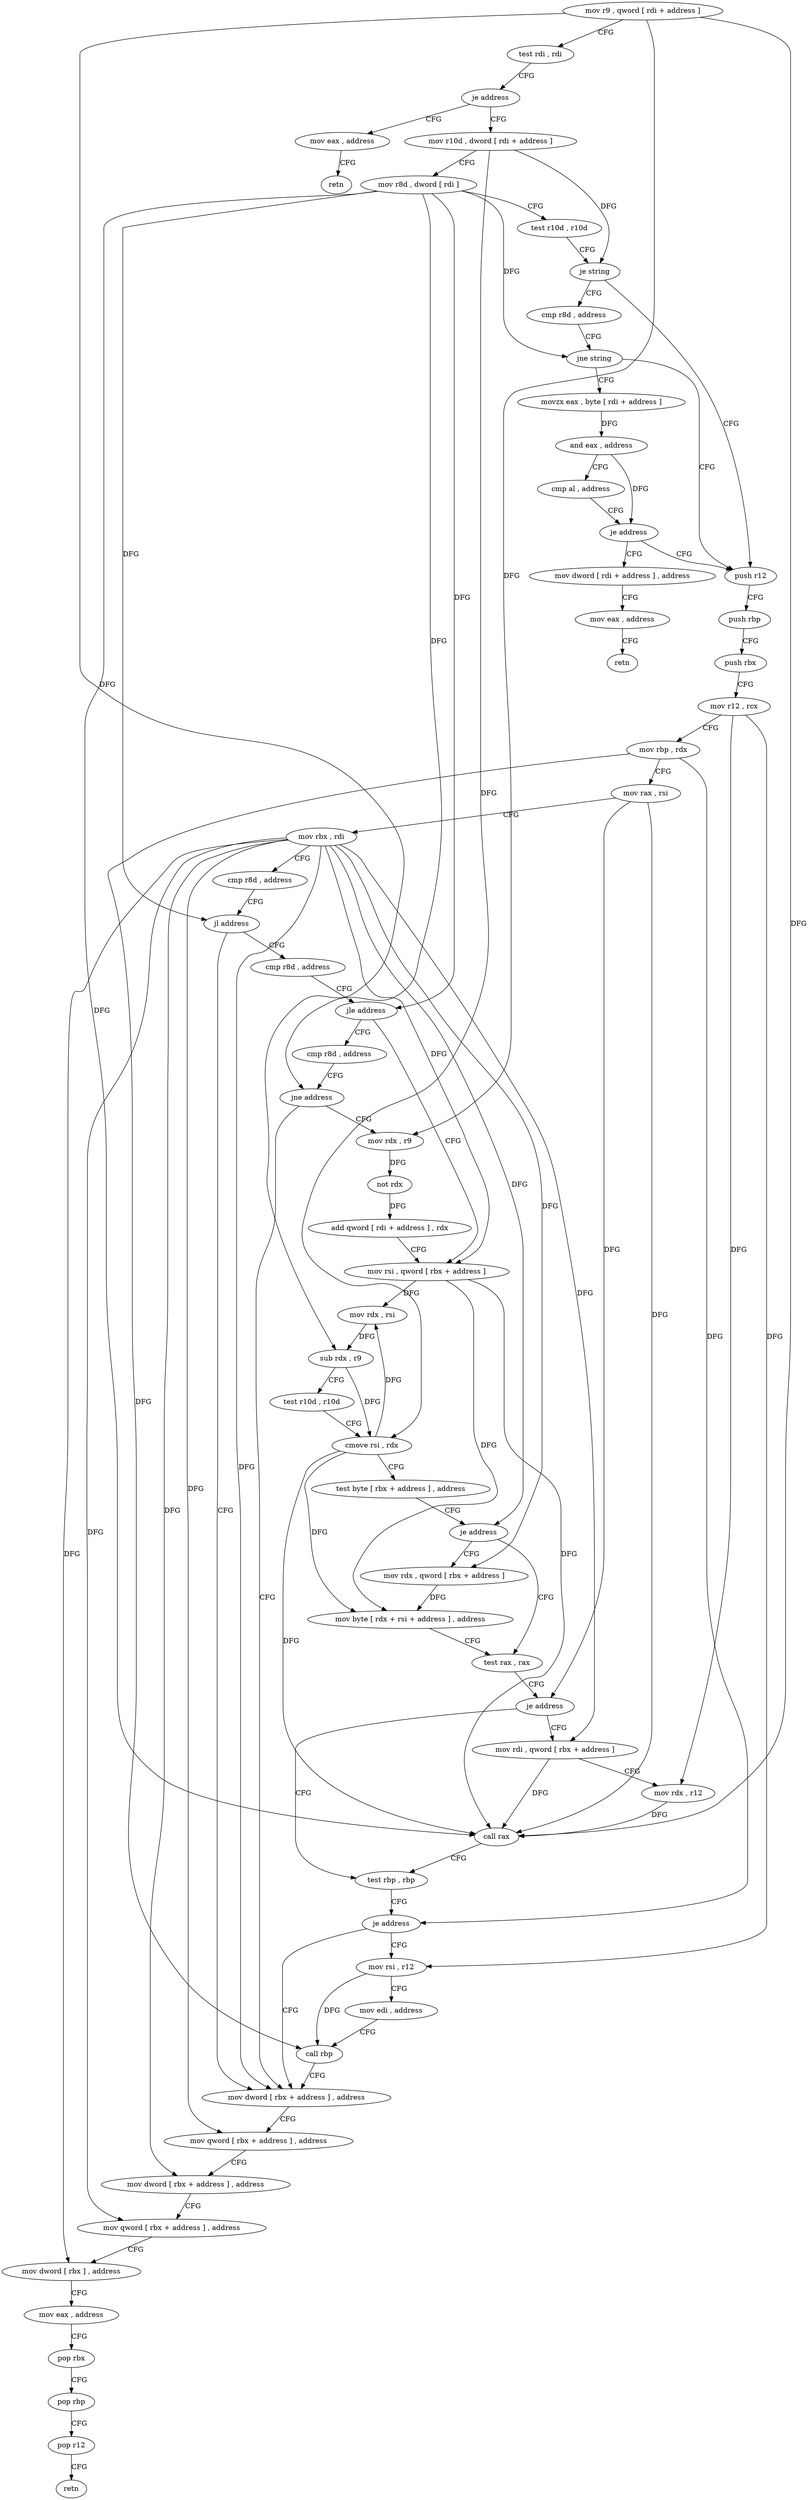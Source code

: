 digraph "func" {
"4305155" [label = "mov r9 , qword [ rdi + address ]" ]
"4305159" [label = "test rdi , rdi" ]
"4305162" [label = "je address" ]
"4305365" [label = "mov eax , address" ]
"4305168" [label = "mov r10d , dword [ rdi + address ]" ]
"4305370" [label = "retn" ]
"4305172" [label = "mov r8d , dword [ rdi ]" ]
"4305175" [label = "test r10d , r10d" ]
"4305178" [label = "je string" ]
"4305201" [label = "push r12" ]
"4305180" [label = "cmp r8d , address" ]
"4305203" [label = "push rbp" ]
"4305204" [label = "push rbx" ]
"4305205" [label = "mov r12 , rcx" ]
"4305208" [label = "mov rbp , rdx" ]
"4305211" [label = "mov rax , rsi" ]
"4305214" [label = "mov rbx , rdi" ]
"4305217" [label = "cmp r8d , address" ]
"4305221" [label = "jl address" ]
"4305306" [label = "mov dword [ rbx + address ] , address" ]
"4305223" [label = "cmp r8d , address" ]
"4305184" [label = "jne string" ]
"4305186" [label = "movzx eax , byte [ rdi + address ]" ]
"4305313" [label = "mov qword [ rbx + address ] , address" ]
"4305321" [label = "mov dword [ rbx + address ] , address" ]
"4305328" [label = "mov qword [ rbx + address ] , address" ]
"4305336" [label = "mov dword [ rbx ] , address" ]
"4305342" [label = "mov eax , address" ]
"4305347" [label = "pop rbx" ]
"4305348" [label = "pop rbp" ]
"4305349" [label = "pop r12" ]
"4305351" [label = "retn" ]
"4305227" [label = "jle address" ]
"4305245" [label = "mov rsi , qword [ rbx + address ]" ]
"4305229" [label = "cmp r8d , address" ]
"4305190" [label = "and eax , address" ]
"4305193" [label = "cmp al , address" ]
"4305195" [label = "je address" ]
"4305352" [label = "mov dword [ rdi + address ] , address" ]
"4305249" [label = "mov rdx , rsi" ]
"4305252" [label = "sub rdx , r9" ]
"4305255" [label = "test r10d , r10d" ]
"4305258" [label = "cmove rsi , rdx" ]
"4305262" [label = "test byte [ rbx + address ] , address" ]
"4305266" [label = "je address" ]
"4305277" [label = "test rax , rax" ]
"4305268" [label = "mov rdx , qword [ rbx + address ]" ]
"4305233" [label = "jne address" ]
"4305235" [label = "mov rdx , r9" ]
"4305359" [label = "mov eax , address" ]
"4305364" [label = "retn" ]
"4305280" [label = "je address" ]
"4305291" [label = "test rbp , rbp" ]
"4305282" [label = "mov rdi , qword [ rbx + address ]" ]
"4305272" [label = "mov byte [ rdx + rsi + address ] , address" ]
"4305238" [label = "not rdx" ]
"4305241" [label = "add qword [ rdi + address ] , rdx" ]
"4305294" [label = "je address" ]
"4305296" [label = "mov rsi , r12" ]
"4305286" [label = "mov rdx , r12" ]
"4305289" [label = "call rax" ]
"4305299" [label = "mov edi , address" ]
"4305304" [label = "call rbp" ]
"4305155" -> "4305159" [ label = "CFG" ]
"4305155" -> "4305252" [ label = "DFG" ]
"4305155" -> "4305235" [ label = "DFG" ]
"4305155" -> "4305289" [ label = "DFG" ]
"4305159" -> "4305162" [ label = "CFG" ]
"4305162" -> "4305365" [ label = "CFG" ]
"4305162" -> "4305168" [ label = "CFG" ]
"4305365" -> "4305370" [ label = "CFG" ]
"4305168" -> "4305172" [ label = "CFG" ]
"4305168" -> "4305178" [ label = "DFG" ]
"4305168" -> "4305258" [ label = "DFG" ]
"4305172" -> "4305175" [ label = "CFG" ]
"4305172" -> "4305221" [ label = "DFG" ]
"4305172" -> "4305184" [ label = "DFG" ]
"4305172" -> "4305227" [ label = "DFG" ]
"4305172" -> "4305233" [ label = "DFG" ]
"4305172" -> "4305289" [ label = "DFG" ]
"4305175" -> "4305178" [ label = "CFG" ]
"4305178" -> "4305201" [ label = "CFG" ]
"4305178" -> "4305180" [ label = "CFG" ]
"4305201" -> "4305203" [ label = "CFG" ]
"4305180" -> "4305184" [ label = "CFG" ]
"4305203" -> "4305204" [ label = "CFG" ]
"4305204" -> "4305205" [ label = "CFG" ]
"4305205" -> "4305208" [ label = "CFG" ]
"4305205" -> "4305286" [ label = "DFG" ]
"4305205" -> "4305296" [ label = "DFG" ]
"4305208" -> "4305211" [ label = "CFG" ]
"4305208" -> "4305294" [ label = "DFG" ]
"4305208" -> "4305304" [ label = "DFG" ]
"4305211" -> "4305214" [ label = "CFG" ]
"4305211" -> "4305280" [ label = "DFG" ]
"4305211" -> "4305289" [ label = "DFG" ]
"4305214" -> "4305217" [ label = "CFG" ]
"4305214" -> "4305306" [ label = "DFG" ]
"4305214" -> "4305313" [ label = "DFG" ]
"4305214" -> "4305321" [ label = "DFG" ]
"4305214" -> "4305328" [ label = "DFG" ]
"4305214" -> "4305336" [ label = "DFG" ]
"4305214" -> "4305245" [ label = "DFG" ]
"4305214" -> "4305266" [ label = "DFG" ]
"4305214" -> "4305268" [ label = "DFG" ]
"4305214" -> "4305282" [ label = "DFG" ]
"4305217" -> "4305221" [ label = "CFG" ]
"4305221" -> "4305306" [ label = "CFG" ]
"4305221" -> "4305223" [ label = "CFG" ]
"4305306" -> "4305313" [ label = "CFG" ]
"4305223" -> "4305227" [ label = "CFG" ]
"4305184" -> "4305201" [ label = "CFG" ]
"4305184" -> "4305186" [ label = "CFG" ]
"4305186" -> "4305190" [ label = "DFG" ]
"4305313" -> "4305321" [ label = "CFG" ]
"4305321" -> "4305328" [ label = "CFG" ]
"4305328" -> "4305336" [ label = "CFG" ]
"4305336" -> "4305342" [ label = "CFG" ]
"4305342" -> "4305347" [ label = "CFG" ]
"4305347" -> "4305348" [ label = "CFG" ]
"4305348" -> "4305349" [ label = "CFG" ]
"4305349" -> "4305351" [ label = "CFG" ]
"4305227" -> "4305245" [ label = "CFG" ]
"4305227" -> "4305229" [ label = "CFG" ]
"4305245" -> "4305249" [ label = "DFG" ]
"4305245" -> "4305272" [ label = "DFG" ]
"4305245" -> "4305289" [ label = "DFG" ]
"4305229" -> "4305233" [ label = "CFG" ]
"4305190" -> "4305193" [ label = "CFG" ]
"4305190" -> "4305195" [ label = "DFG" ]
"4305193" -> "4305195" [ label = "CFG" ]
"4305195" -> "4305352" [ label = "CFG" ]
"4305195" -> "4305201" [ label = "CFG" ]
"4305352" -> "4305359" [ label = "CFG" ]
"4305249" -> "4305252" [ label = "DFG" ]
"4305252" -> "4305255" [ label = "CFG" ]
"4305252" -> "4305258" [ label = "DFG" ]
"4305255" -> "4305258" [ label = "CFG" ]
"4305258" -> "4305262" [ label = "CFG" ]
"4305258" -> "4305249" [ label = "DFG" ]
"4305258" -> "4305272" [ label = "DFG" ]
"4305258" -> "4305289" [ label = "DFG" ]
"4305262" -> "4305266" [ label = "CFG" ]
"4305266" -> "4305277" [ label = "CFG" ]
"4305266" -> "4305268" [ label = "CFG" ]
"4305277" -> "4305280" [ label = "CFG" ]
"4305268" -> "4305272" [ label = "DFG" ]
"4305233" -> "4305306" [ label = "CFG" ]
"4305233" -> "4305235" [ label = "CFG" ]
"4305235" -> "4305238" [ label = "DFG" ]
"4305359" -> "4305364" [ label = "CFG" ]
"4305280" -> "4305291" [ label = "CFG" ]
"4305280" -> "4305282" [ label = "CFG" ]
"4305291" -> "4305294" [ label = "CFG" ]
"4305282" -> "4305286" [ label = "CFG" ]
"4305282" -> "4305289" [ label = "DFG" ]
"4305272" -> "4305277" [ label = "CFG" ]
"4305238" -> "4305241" [ label = "DFG" ]
"4305241" -> "4305245" [ label = "CFG" ]
"4305294" -> "4305306" [ label = "CFG" ]
"4305294" -> "4305296" [ label = "CFG" ]
"4305296" -> "4305299" [ label = "CFG" ]
"4305296" -> "4305304" [ label = "DFG" ]
"4305286" -> "4305289" [ label = "DFG" ]
"4305289" -> "4305291" [ label = "CFG" ]
"4305299" -> "4305304" [ label = "CFG" ]
"4305304" -> "4305306" [ label = "CFG" ]
}
